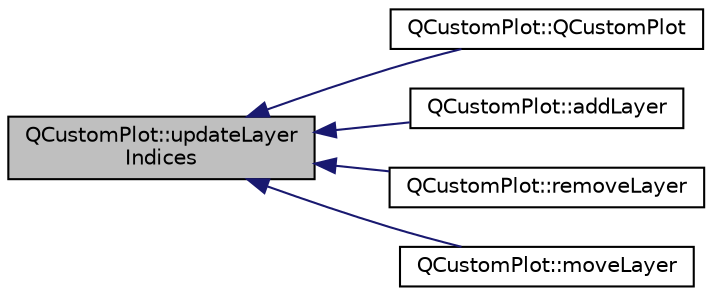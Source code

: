 digraph "QCustomPlot::updateLayerIndices"
{
  edge [fontname="Helvetica",fontsize="10",labelfontname="Helvetica",labelfontsize="10"];
  node [fontname="Helvetica",fontsize="10",shape=record];
  rankdir="LR";
  Node1039 [label="QCustomPlot::updateLayer\lIndices",height=0.2,width=0.4,color="black", fillcolor="grey75", style="filled", fontcolor="black"];
  Node1039 -> Node1040 [dir="back",color="midnightblue",fontsize="10",style="solid",fontname="Helvetica"];
  Node1040 [label="QCustomPlot::QCustomPlot",height=0.2,width=0.4,color="black", fillcolor="white", style="filled",URL="$dd/d9b/class_q_custom_plot.html#a45b99626558651a6428b83972b0b34b8"];
  Node1039 -> Node1041 [dir="back",color="midnightblue",fontsize="10",style="solid",fontname="Helvetica"];
  Node1041 [label="QCustomPlot::addLayer",height=0.2,width=0.4,color="black", fillcolor="white", style="filled",URL="$dd/d9b/class_q_custom_plot.html#ad5255393df078448bb6ac83fa5db5f52"];
  Node1039 -> Node1042 [dir="back",color="midnightblue",fontsize="10",style="solid",fontname="Helvetica"];
  Node1042 [label="QCustomPlot::removeLayer",height=0.2,width=0.4,color="black", fillcolor="white", style="filled",URL="$dd/d9b/class_q_custom_plot.html#a40f75e342c5eaab6a86066a42a0e2a94"];
  Node1039 -> Node1043 [dir="back",color="midnightblue",fontsize="10",style="solid",fontname="Helvetica"];
  Node1043 [label="QCustomPlot::moveLayer",height=0.2,width=0.4,color="black", fillcolor="white", style="filled",URL="$dd/d9b/class_q_custom_plot.html#ae896140beff19424e9e9e02d6e331104"];
}
